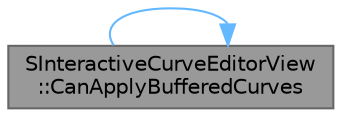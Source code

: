 digraph "SInteractiveCurveEditorView::CanApplyBufferedCurves"
{
 // INTERACTIVE_SVG=YES
 // LATEX_PDF_SIZE
  bgcolor="transparent";
  edge [fontname=Helvetica,fontsize=10,labelfontname=Helvetica,labelfontsize=10];
  node [fontname=Helvetica,fontsize=10,shape=box,height=0.2,width=0.4];
  rankdir="LR";
  Node1 [id="Node000001",label="SInteractiveCurveEditorView\l::CanApplyBufferedCurves",height=0.2,width=0.4,color="gray40", fillcolor="grey60", style="filled", fontcolor="black",tooltip="Check if it's legal to apply any of the buffered curves to our currently selected curves."];
  Node1 -> Node1 [id="edge1_Node000001_Node000001",color="steelblue1",style="solid",tooltip=" "];
}

